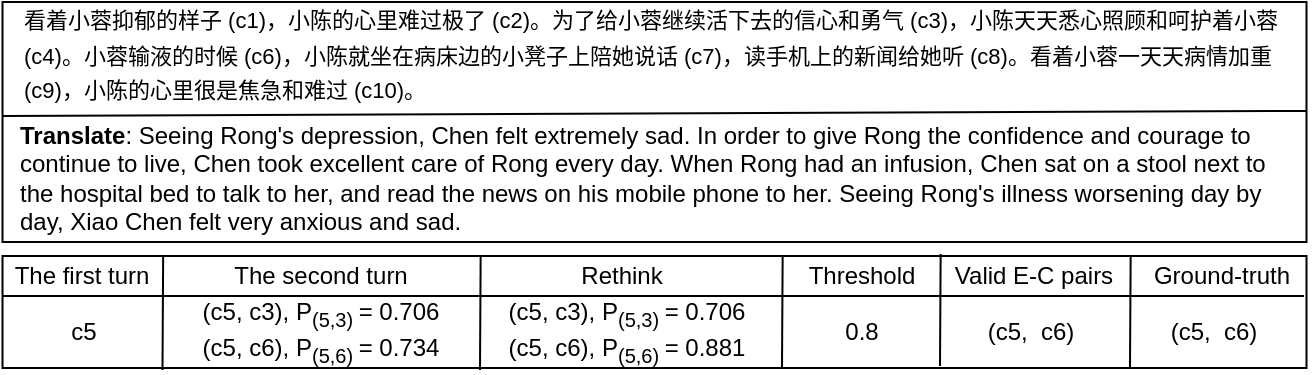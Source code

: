 <mxfile version="15.0.3" type="github">
  <diagram id="KLlUpB3WJxM86L-r0Po5" name="Page-1">
    <mxGraphModel dx="808" dy="408" grid="0" gridSize="10" guides="1" tooltips="1" connect="1" arrows="1" fold="1" page="1" pageScale="1" pageWidth="700" pageHeight="210" math="0" shadow="0">
      <root>
        <mxCell id="0" />
        <mxCell id="1" parent="0" />
        <mxCell id="K8sW1tv_j0-LLQNYmq9_-1" value="" style="rounded=0;whiteSpace=wrap;html=1;shadow=0;glass=0;sketch=0;strokeWidth=1;gradientColor=#FFFFFF;fillColor=none;" vertex="1" parent="1">
          <mxGeometry x="0.25" y="8" width="652" height="120" as="geometry" />
        </mxCell>
        <mxCell id="K8sW1tv_j0-LLQNYmq9_-3" value="&lt;p style=&quot;line-height: 140%&quot;&gt;&lt;/p&gt;&lt;b&gt;Translate&lt;/b&gt;: Seeing Rong&#39;s depression, Chen felt extremely sad. In order to give Rong the confidence and courage to continue to live, Chen took excellent care of Rong every day. When Rong had an infusion, Chen sat on a stool next to the hospital bed to talk to her, and read the news on his mobile phone to her. Seeing Rong&#39;s illness worsening day by day, Xiao Chen felt very anxious and sad." style="text;html=1;fillColor=none;align=left;verticalAlign=middle;whiteSpace=wrap;rounded=0;strokeWidth=0;" vertex="1" parent="1">
          <mxGeometry x="6.75" y="63" width="639" height="54" as="geometry" />
        </mxCell>
        <mxCell id="K8sW1tv_j0-LLQNYmq9_-5" value="Ground-truth" style="text;html=1;strokeColor=none;fillColor=none;align=center;verticalAlign=middle;whiteSpace=wrap;rounded=0;shadow=0;glass=0;sketch=0;" vertex="1" parent="1">
          <mxGeometry x="568.5" y="135" width="82" height="20" as="geometry" />
        </mxCell>
        <mxCell id="K8sW1tv_j0-LLQNYmq9_-6" value="&lt;font style=&quot;font-size: 12px&quot;&gt;The first turn&lt;/font&gt;" style="text;html=1;strokeColor=none;fillColor=none;align=center;verticalAlign=middle;whiteSpace=wrap;rounded=0;shadow=0;glass=0;sketch=0;" vertex="1" parent="1">
          <mxGeometry x="4.37" y="135" width="72.25" height="20" as="geometry" />
        </mxCell>
        <mxCell id="K8sW1tv_j0-LLQNYmq9_-7" value="The second turn" style="text;html=1;strokeColor=none;fillColor=none;align=center;verticalAlign=middle;whiteSpace=wrap;rounded=0;shadow=0;glass=0;sketch=0;" vertex="1" parent="1">
          <mxGeometry x="110" y="135" width="99" height="20" as="geometry" />
        </mxCell>
        <mxCell id="K8sW1tv_j0-LLQNYmq9_-8" value="Rethink" style="text;html=1;strokeColor=none;fillColor=none;align=center;verticalAlign=middle;whiteSpace=wrap;rounded=0;shadow=0;glass=0;sketch=0;" vertex="1" parent="1">
          <mxGeometry x="270" y="135" width="80" height="20" as="geometry" />
        </mxCell>
        <mxCell id="K8sW1tv_j0-LLQNYmq9_-9" value="Valid E-C pairs" style="text;html=1;strokeColor=none;fillColor=none;align=center;verticalAlign=middle;whiteSpace=wrap;rounded=0;shadow=0;glass=0;sketch=0;" vertex="1" parent="1">
          <mxGeometry x="470" y="135" width="92" height="20" as="geometry" />
        </mxCell>
        <mxCell id="K8sW1tv_j0-LLQNYmq9_-10" value="(c5,&amp;nbsp; c6)" style="text;html=1;strokeColor=none;fillColor=none;align=center;verticalAlign=middle;whiteSpace=wrap;rounded=0;shadow=0;glass=0;sketch=0;" vertex="1" parent="1">
          <mxGeometry x="568.5" y="163" width="74" height="20" as="geometry" />
        </mxCell>
        <mxCell id="K8sW1tv_j0-LLQNYmq9_-11" value="c5" style="text;html=1;strokeColor=none;fillColor=none;align=center;verticalAlign=middle;whiteSpace=wrap;rounded=0;shadow=0;glass=0;sketch=0;" vertex="1" parent="1">
          <mxGeometry x="5.5" y="163" width="70" height="20" as="geometry" />
        </mxCell>
        <mxCell id="K8sW1tv_j0-LLQNYmq9_-12" value="(c5, c3), P&lt;sub&gt;(5,3) &lt;/sub&gt;= 0.706&lt;br&gt;(c5, c6), P&lt;sub&gt;(5,6) &lt;/sub&gt;= 0.734" style="text;html=1;strokeColor=none;fillColor=none;align=center;verticalAlign=middle;whiteSpace=wrap;rounded=0;shadow=0;glass=0;sketch=0;" vertex="1" parent="1">
          <mxGeometry x="87" y="155" width="145" height="36" as="geometry" />
        </mxCell>
        <mxCell id="K8sW1tv_j0-LLQNYmq9_-13" value="(c5, c3), P&lt;sub&gt;(5,3) &lt;/sub&gt;= 0.706&lt;br&gt;(c5, c6), P&lt;sub&gt;(5,6) &lt;/sub&gt;= 0.881" style="text;html=1;strokeColor=none;fillColor=none;align=center;verticalAlign=middle;whiteSpace=wrap;rounded=0;shadow=0;glass=0;sketch=0;" vertex="1" parent="1">
          <mxGeometry x="240" y="155" width="145" height="36" as="geometry" />
        </mxCell>
        <mxCell id="K8sW1tv_j0-LLQNYmq9_-14" value="(c5,&amp;nbsp; c6)" style="text;html=1;strokeColor=none;fillColor=none;align=center;verticalAlign=middle;whiteSpace=wrap;rounded=0;shadow=0;glass=0;sketch=0;" vertex="1" parent="1">
          <mxGeometry x="470" y="163" width="89.25" height="20" as="geometry" />
        </mxCell>
        <mxCell id="K8sW1tv_j0-LLQNYmq9_-15" value="" style="endArrow=none;html=1;strokeWidth=1;entryX=0.137;entryY=0.013;entryDx=0;entryDy=0;entryPerimeter=0;" edge="1" parent="1">
          <mxGeometry width="50" height="50" relative="1" as="geometry">
            <mxPoint x="239" y="192" as="sourcePoint" />
            <mxPoint x="239.324" y="135" as="targetPoint" />
          </mxGeometry>
        </mxCell>
        <mxCell id="K8sW1tv_j0-LLQNYmq9_-16" value="" style="endArrow=none;html=1;strokeWidth=1;entryX=0.137;entryY=0.013;entryDx=0;entryDy=0;entryPerimeter=0;" edge="1" parent="1">
          <mxGeometry width="50" height="50" relative="1" as="geometry">
            <mxPoint x="390" y="191" as="sourcePoint" />
            <mxPoint x="390.324" y="134.998" as="targetPoint" />
          </mxGeometry>
        </mxCell>
        <mxCell id="K8sW1tv_j0-LLQNYmq9_-17" value="" style="endArrow=none;html=1;strokeWidth=1;entryX=0.137;entryY=0.013;entryDx=0;entryDy=0;entryPerimeter=0;" edge="1" parent="1">
          <mxGeometry width="50" height="50" relative="1" as="geometry">
            <mxPoint x="564" y="191" as="sourcePoint" />
            <mxPoint x="564.324" y="134.998" as="targetPoint" />
          </mxGeometry>
        </mxCell>
        <mxCell id="K8sW1tv_j0-LLQNYmq9_-18" value="" style="endArrow=none;html=1;strokeWidth=1;startArrow=none;" edge="1" parent="1" source="K8sW1tv_j0-LLQNYmq9_-23">
          <mxGeometry width="50" height="50" relative="1" as="geometry">
            <mxPoint x="0.25" y="154.17" as="sourcePoint" />
            <mxPoint x="652.25" y="154.17" as="targetPoint" />
          </mxGeometry>
        </mxCell>
        <mxCell id="K8sW1tv_j0-LLQNYmq9_-19" value="Threshold" style="text;html=1;strokeColor=none;fillColor=none;align=center;verticalAlign=middle;whiteSpace=wrap;rounded=0;shadow=0;glass=0;sketch=0;" vertex="1" parent="1">
          <mxGeometry x="403" y="135" width="54" height="20" as="geometry" />
        </mxCell>
        <mxCell id="K8sW1tv_j0-LLQNYmq9_-20" value="" style="endArrow=none;html=1;strokeWidth=1;entryX=0.137;entryY=0.013;entryDx=0;entryDy=0;entryPerimeter=0;" edge="1" parent="1">
          <mxGeometry width="50" height="50" relative="1" as="geometry">
            <mxPoint x="469" y="190" as="sourcePoint" />
            <mxPoint x="469.324" y="133.998" as="targetPoint" />
          </mxGeometry>
        </mxCell>
        <mxCell id="K8sW1tv_j0-LLQNYmq9_-21" value="0.8" style="text;html=1;strokeColor=none;fillColor=none;align=center;verticalAlign=middle;whiteSpace=wrap;rounded=0;shadow=0;glass=0;sketch=0;" vertex="1" parent="1">
          <mxGeometry x="410" y="163" width="40" height="20" as="geometry" />
        </mxCell>
        <mxCell id="K8sW1tv_j0-LLQNYmq9_-22" value="" style="endArrow=none;html=1;strokeWidth=1;entryX=0.137;entryY=0.013;entryDx=0;entryDy=0;entryPerimeter=0;" edge="1" parent="1">
          <mxGeometry width="50" height="50" relative="1" as="geometry">
            <mxPoint x="80.25" y="192" as="sourcePoint" />
            <mxPoint x="80.574" y="135" as="targetPoint" />
          </mxGeometry>
        </mxCell>
        <mxCell id="K8sW1tv_j0-LLQNYmq9_-23" value="" style="rounded=0;whiteSpace=wrap;html=1;shadow=0;glass=0;sketch=0;strokeColor=#000000;strokeWidth=1;fillColor=none;gradientColor=#FFFFFF;" vertex="1" parent="1">
          <mxGeometry x="0.25" y="135" width="652" height="56" as="geometry" />
        </mxCell>
        <mxCell id="K8sW1tv_j0-LLQNYmq9_-24" value="" style="endArrow=none;html=1;strokeWidth=1;" edge="1" parent="1" target="K8sW1tv_j0-LLQNYmq9_-23">
          <mxGeometry width="50" height="50" relative="1" as="geometry">
            <mxPoint x="0.25" y="154.17" as="sourcePoint" />
            <mxPoint x="652.25" y="154.17" as="targetPoint" />
          </mxGeometry>
        </mxCell>
        <mxCell id="K8sW1tv_j0-LLQNYmq9_-25" value="" style="endArrow=none;html=1;strokeWidth=1;" edge="1" parent="1">
          <mxGeometry width="50" height="50" relative="1" as="geometry">
            <mxPoint y="155" as="sourcePoint" />
            <mxPoint x="651" y="155" as="targetPoint" />
          </mxGeometry>
        </mxCell>
        <mxCell id="K8sW1tv_j0-LLQNYmq9_-26" value="&lt;font style=&quot;line-height: 160% ; font-size: 11px&quot;&gt;看着小蓉抑郁的样子 (c1)，小陈的心里难过极了 (c2)。为了给小蓉继续活下去的信心和勇气 (c3)，小陈天天悉心照顾和呵护着小蓉 (c4)。小蓉输液的时候 (c6)，小陈就坐在病床边的小凳子上陪她说话 (c7)，读手机上的新闻给她听 (c8)。看着小蓉一天天病情加重 (c9)，小陈的心里很是焦急和难过 (c10)。&lt;/font&gt;" style="text;html=1;strokeColor=none;fillColor=none;align=left;verticalAlign=middle;whiteSpace=wrap;rounded=0;" vertex="1" parent="1">
          <mxGeometry x="9" y="10" width="641" height="50" as="geometry" />
        </mxCell>
        <mxCell id="K8sW1tv_j0-LLQNYmq9_-28" value="" style="endArrow=none;html=1;entryX=1;entryY=0.454;entryDx=0;entryDy=0;entryPerimeter=0;" edge="1" parent="1" target="K8sW1tv_j0-LLQNYmq9_-1">
          <mxGeometry width="50" height="50" relative="1" as="geometry">
            <mxPoint y="65" as="sourcePoint" />
            <mxPoint x="69" y="65" as="targetPoint" />
          </mxGeometry>
        </mxCell>
      </root>
    </mxGraphModel>
  </diagram>
</mxfile>
